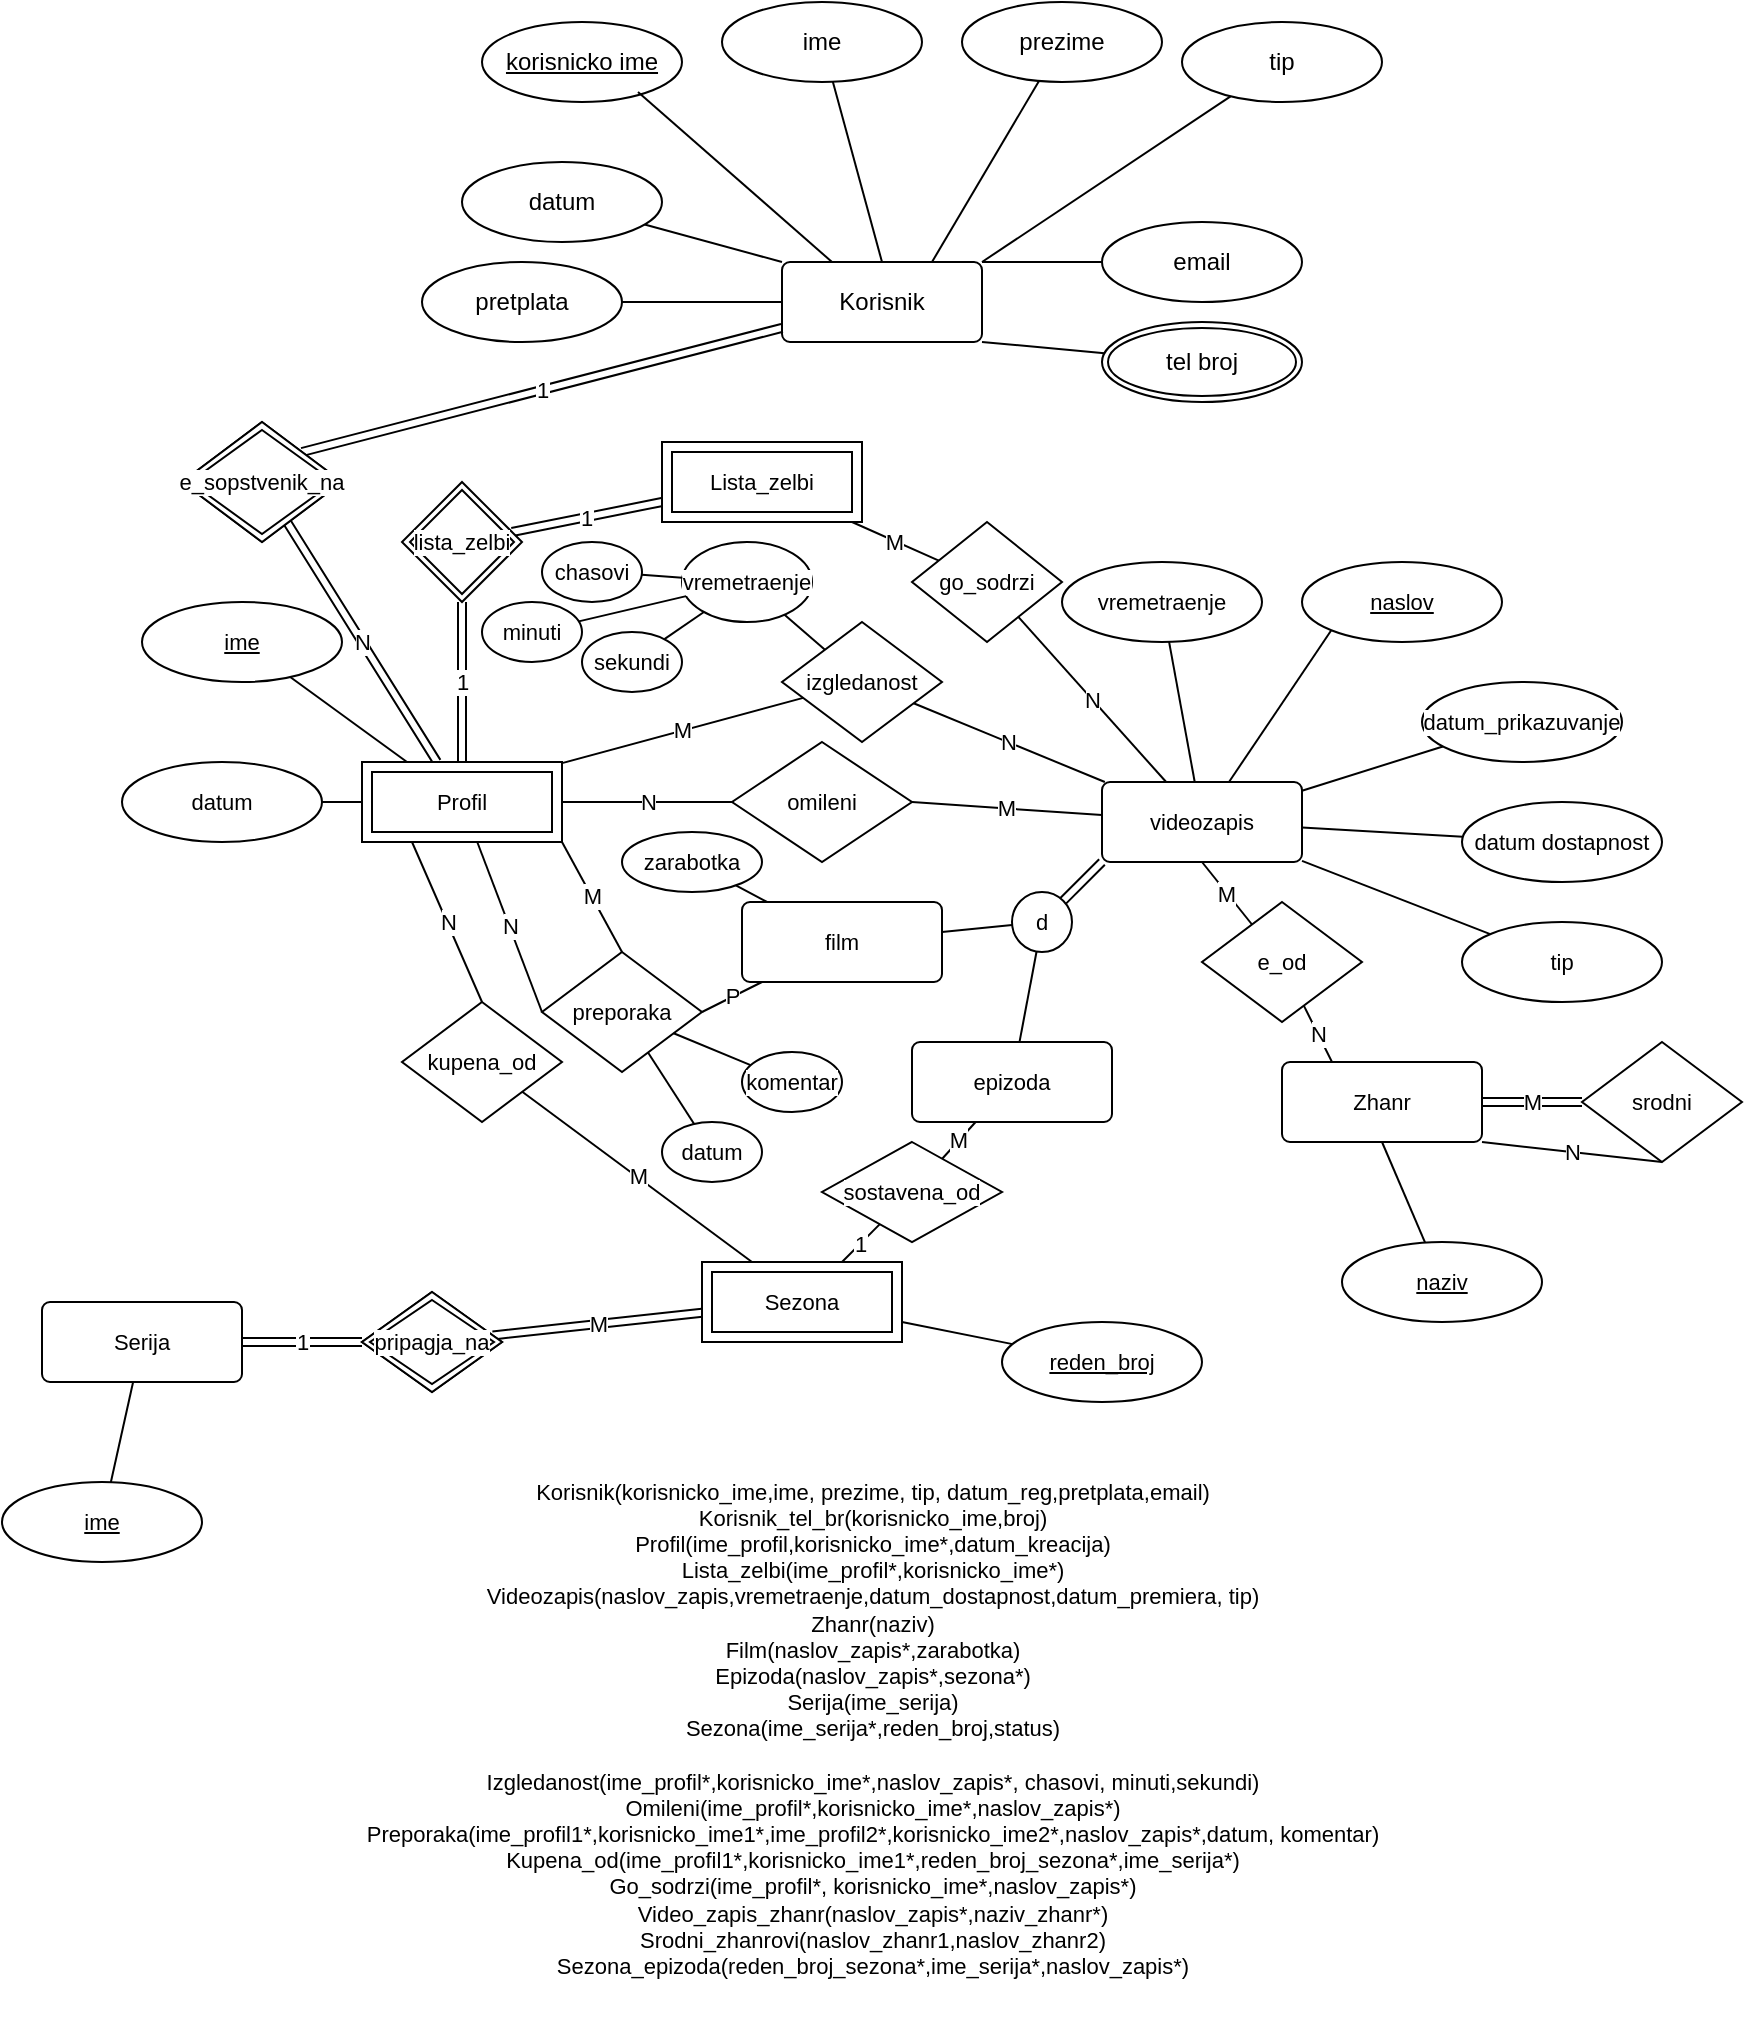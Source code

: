 <mxfile version="23.1.5" type="github">
  <diagram name="Page-1" id="I2lGg5c7wZs1G68vXTzx">
    <mxGraphModel dx="1570" dy="822" grid="1" gridSize="10" guides="1" tooltips="1" connect="1" arrows="1" fold="1" page="1" pageScale="1" pageWidth="850" pageHeight="1100" math="0" shadow="0">
      <root>
        <mxCell id="0" />
        <mxCell id="1" parent="0" />
        <mxCell id="epmKvIx1AX2aCllIOB9j-12" style="rounded=0;orthogonalLoop=1;jettySize=auto;html=1;exitX=1;exitY=1;exitDx=0;exitDy=0;endArrow=none;endFill=0;" edge="1" parent="1" source="epmKvIx1AX2aCllIOB9j-1" target="epmKvIx1AX2aCllIOB9j-10">
          <mxGeometry relative="1" as="geometry" />
        </mxCell>
        <mxCell id="epmKvIx1AX2aCllIOB9j-13" style="edgeStyle=none;rounded=0;orthogonalLoop=1;jettySize=auto;html=1;exitX=1;exitY=0;exitDx=0;exitDy=0;strokeColor=default;align=center;verticalAlign=middle;fontFamily=Helvetica;fontSize=11;fontColor=default;labelBackgroundColor=default;endArrow=none;endFill=0;" edge="1" parent="1" source="epmKvIx1AX2aCllIOB9j-1" target="epmKvIx1AX2aCllIOB9j-9">
          <mxGeometry relative="1" as="geometry" />
        </mxCell>
        <mxCell id="epmKvIx1AX2aCllIOB9j-14" style="edgeStyle=none;rounded=0;orthogonalLoop=1;jettySize=auto;html=1;exitX=1;exitY=0;exitDx=0;exitDy=0;strokeColor=default;align=center;verticalAlign=middle;fontFamily=Helvetica;fontSize=11;fontColor=default;labelBackgroundColor=default;endArrow=none;endFill=0;" edge="1" parent="1" source="epmKvIx1AX2aCllIOB9j-1" target="epmKvIx1AX2aCllIOB9j-8">
          <mxGeometry relative="1" as="geometry" />
        </mxCell>
        <mxCell id="epmKvIx1AX2aCllIOB9j-15" style="edgeStyle=none;rounded=0;orthogonalLoop=1;jettySize=auto;html=1;exitX=0.75;exitY=0;exitDx=0;exitDy=0;strokeColor=default;align=center;verticalAlign=middle;fontFamily=Helvetica;fontSize=11;fontColor=default;labelBackgroundColor=default;endArrow=none;endFill=0;" edge="1" parent="1" source="epmKvIx1AX2aCllIOB9j-1" target="epmKvIx1AX2aCllIOB9j-7">
          <mxGeometry relative="1" as="geometry" />
        </mxCell>
        <mxCell id="epmKvIx1AX2aCllIOB9j-16" style="edgeStyle=none;rounded=0;orthogonalLoop=1;jettySize=auto;html=1;exitX=0.5;exitY=0;exitDx=0;exitDy=0;strokeColor=default;align=center;verticalAlign=middle;fontFamily=Helvetica;fontSize=11;fontColor=default;labelBackgroundColor=default;endArrow=none;endFill=0;" edge="1" parent="1" source="epmKvIx1AX2aCllIOB9j-1" target="epmKvIx1AX2aCllIOB9j-6">
          <mxGeometry relative="1" as="geometry" />
        </mxCell>
        <mxCell id="epmKvIx1AX2aCllIOB9j-18" style="edgeStyle=none;rounded=0;orthogonalLoop=1;jettySize=auto;html=1;exitX=0;exitY=0;exitDx=0;exitDy=0;strokeColor=default;align=center;verticalAlign=middle;fontFamily=Helvetica;fontSize=11;fontColor=default;labelBackgroundColor=default;endArrow=none;endFill=0;" edge="1" parent="1" source="epmKvIx1AX2aCllIOB9j-1" target="epmKvIx1AX2aCllIOB9j-4">
          <mxGeometry relative="1" as="geometry" />
        </mxCell>
        <mxCell id="epmKvIx1AX2aCllIOB9j-1" value="Korisnik" style="rounded=1;arcSize=10;whiteSpace=wrap;html=1;align=center;" vertex="1" parent="1">
          <mxGeometry x="310" y="190" width="100" height="40" as="geometry" />
        </mxCell>
        <mxCell id="epmKvIx1AX2aCllIOB9j-2" value="" style="endArrow=none;html=1;rounded=0;" edge="1" parent="1" source="epmKvIx1AX2aCllIOB9j-3" target="epmKvIx1AX2aCllIOB9j-1">
          <mxGeometry width="50" height="50" relative="1" as="geometry">
            <mxPoint x="280" y="190" as="sourcePoint" />
            <mxPoint x="300" y="130" as="targetPoint" />
          </mxGeometry>
        </mxCell>
        <mxCell id="epmKvIx1AX2aCllIOB9j-3" value="pretplata" style="ellipse;whiteSpace=wrap;html=1;align=center;" vertex="1" parent="1">
          <mxGeometry x="130" y="190" width="100" height="40" as="geometry" />
        </mxCell>
        <mxCell id="epmKvIx1AX2aCllIOB9j-4" value="datum" style="ellipse;whiteSpace=wrap;html=1;align=center;" vertex="1" parent="1">
          <mxGeometry x="150" y="140" width="100" height="40" as="geometry" />
        </mxCell>
        <mxCell id="epmKvIx1AX2aCllIOB9j-5" value="&lt;u&gt;korisnicko ime&lt;br&gt;&lt;/u&gt;" style="ellipse;whiteSpace=wrap;html=1;align=center;" vertex="1" parent="1">
          <mxGeometry x="160" y="70" width="100" height="40" as="geometry" />
        </mxCell>
        <mxCell id="epmKvIx1AX2aCllIOB9j-6" value="ime" style="ellipse;whiteSpace=wrap;html=1;align=center;" vertex="1" parent="1">
          <mxGeometry x="280" y="60" width="100" height="40" as="geometry" />
        </mxCell>
        <mxCell id="epmKvIx1AX2aCllIOB9j-7" value="prezime" style="ellipse;whiteSpace=wrap;html=1;align=center;" vertex="1" parent="1">
          <mxGeometry x="400" y="60" width="100" height="40" as="geometry" />
        </mxCell>
        <mxCell id="epmKvIx1AX2aCllIOB9j-8" value="tip" style="ellipse;whiteSpace=wrap;html=1;align=center;" vertex="1" parent="1">
          <mxGeometry x="510" y="70" width="100" height="40" as="geometry" />
        </mxCell>
        <mxCell id="epmKvIx1AX2aCllIOB9j-9" value="email" style="ellipse;whiteSpace=wrap;html=1;align=center;" vertex="1" parent="1">
          <mxGeometry x="470" y="170" width="100" height="40" as="geometry" />
        </mxCell>
        <mxCell id="epmKvIx1AX2aCllIOB9j-10" value="tel broj" style="ellipse;shape=doubleEllipse;margin=3;whiteSpace=wrap;html=1;align=center;" vertex="1" parent="1">
          <mxGeometry x="470" y="220" width="100" height="40" as="geometry" />
        </mxCell>
        <mxCell id="epmKvIx1AX2aCllIOB9j-17" style="edgeStyle=none;rounded=0;orthogonalLoop=1;jettySize=auto;html=1;exitX=0.25;exitY=0;exitDx=0;exitDy=0;entryX=0.78;entryY=0.875;entryDx=0;entryDy=0;entryPerimeter=0;strokeColor=default;align=center;verticalAlign=middle;fontFamily=Helvetica;fontSize=11;fontColor=default;labelBackgroundColor=default;endArrow=none;endFill=0;" edge="1" parent="1" source="epmKvIx1AX2aCllIOB9j-1" target="epmKvIx1AX2aCllIOB9j-5">
          <mxGeometry relative="1" as="geometry" />
        </mxCell>
        <mxCell id="epmKvIx1AX2aCllIOB9j-49" value="N" style="edgeStyle=none;rounded=0;orthogonalLoop=1;jettySize=auto;html=1;exitX=1;exitY=0.5;exitDx=0;exitDy=0;strokeColor=default;align=center;verticalAlign=middle;fontFamily=Helvetica;fontSize=11;fontColor=default;labelBackgroundColor=default;endArrow=none;endFill=0;" edge="1" parent="1" target="epmKvIx1AX2aCllIOB9j-48">
          <mxGeometry relative="1" as="geometry">
            <mxPoint x="200" y="460.0" as="sourcePoint" />
          </mxGeometry>
        </mxCell>
        <mxCell id="epmKvIx1AX2aCllIOB9j-104" value="M" style="edgeStyle=none;rounded=0;orthogonalLoop=1;jettySize=auto;html=1;strokeColor=default;align=center;verticalAlign=middle;fontFamily=Helvetica;fontSize=11;fontColor=default;labelBackgroundColor=default;endArrow=none;endFill=0;" edge="1" parent="1" target="epmKvIx1AX2aCllIOB9j-103">
          <mxGeometry relative="1" as="geometry">
            <mxPoint x="200" y="440.556" as="sourcePoint" />
          </mxGeometry>
        </mxCell>
        <mxCell id="epmKvIx1AX2aCllIOB9j-22" style="edgeStyle=none;rounded=0;orthogonalLoop=1;jettySize=auto;html=1;strokeColor=default;align=center;verticalAlign=middle;fontFamily=Helvetica;fontSize=11;fontColor=default;labelBackgroundColor=default;endArrow=none;endFill=0;" edge="1" parent="1" source="epmKvIx1AX2aCllIOB9j-21">
          <mxGeometry relative="1" as="geometry">
            <mxPoint x="122.5" y="440.0" as="targetPoint" />
          </mxGeometry>
        </mxCell>
        <mxCell id="epmKvIx1AX2aCllIOB9j-21" value="ime" style="ellipse;whiteSpace=wrap;html=1;align=center;fontStyle=4;fontFamily=Helvetica;fontSize=11;fontColor=default;labelBackgroundColor=default;" vertex="1" parent="1">
          <mxGeometry x="-10" y="360" width="100" height="40" as="geometry" />
        </mxCell>
        <mxCell id="epmKvIx1AX2aCllIOB9j-23" value="" style="endArrow=none;html=1;rounded=0;strokeColor=default;align=center;verticalAlign=middle;fontFamily=Helvetica;fontSize=11;fontColor=default;labelBackgroundColor=default;" edge="1" parent="1" source="epmKvIx1AX2aCllIOB9j-24">
          <mxGeometry width="50" height="50" relative="1" as="geometry">
            <mxPoint x="190" y="500" as="sourcePoint" />
            <mxPoint x="100" y="460.0" as="targetPoint" />
          </mxGeometry>
        </mxCell>
        <mxCell id="epmKvIx1AX2aCllIOB9j-24" value="datum" style="ellipse;whiteSpace=wrap;html=1;align=center;fontFamily=Helvetica;fontSize=11;fontColor=default;labelBackgroundColor=default;" vertex="1" parent="1">
          <mxGeometry x="-20" y="440" width="100" height="40" as="geometry" />
        </mxCell>
        <mxCell id="epmKvIx1AX2aCllIOB9j-58" value="M" style="edgeStyle=none;rounded=0;orthogonalLoop=1;jettySize=auto;html=1;exitX=0.5;exitY=1;exitDx=0;exitDy=0;strokeColor=default;align=center;verticalAlign=middle;fontFamily=Helvetica;fontSize=11;fontColor=default;labelBackgroundColor=default;endArrow=none;endFill=0;" edge="1" parent="1" source="epmKvIx1AX2aCllIOB9j-25" target="epmKvIx1AX2aCllIOB9j-57">
          <mxGeometry relative="1" as="geometry" />
        </mxCell>
        <mxCell id="epmKvIx1AX2aCllIOB9j-63" style="edgeStyle=none;rounded=0;orthogonalLoop=1;jettySize=auto;html=1;exitX=0;exitY=1;exitDx=0;exitDy=0;strokeColor=default;align=center;verticalAlign=middle;fontFamily=Helvetica;fontSize=11;fontColor=default;labelBackgroundColor=default;endArrow=none;endFill=0;shape=link;" edge="1" parent="1" source="epmKvIx1AX2aCllIOB9j-25" target="epmKvIx1AX2aCllIOB9j-62">
          <mxGeometry relative="1" as="geometry" />
        </mxCell>
        <mxCell id="epmKvIx1AX2aCllIOB9j-25" value="videozapis" style="rounded=1;arcSize=10;whiteSpace=wrap;html=1;align=center;fontFamily=Helvetica;fontSize=11;fontColor=default;labelBackgroundColor=default;" vertex="1" parent="1">
          <mxGeometry x="470" y="450" width="100" height="40" as="geometry" />
        </mxCell>
        <mxCell id="epmKvIx1AX2aCllIOB9j-38" style="edgeStyle=none;rounded=0;orthogonalLoop=1;jettySize=auto;html=1;strokeColor=default;align=center;verticalAlign=middle;fontFamily=Helvetica;fontSize=11;fontColor=default;labelBackgroundColor=default;endArrow=none;endFill=0;" edge="1" parent="1" source="epmKvIx1AX2aCllIOB9j-26" target="epmKvIx1AX2aCllIOB9j-25">
          <mxGeometry relative="1" as="geometry" />
        </mxCell>
        <mxCell id="epmKvIx1AX2aCllIOB9j-26" value="vremetraenje" style="ellipse;whiteSpace=wrap;html=1;align=center;fontFamily=Helvetica;fontSize=11;fontColor=default;labelBackgroundColor=default;" vertex="1" parent="1">
          <mxGeometry x="450" y="340" width="100" height="40" as="geometry" />
        </mxCell>
        <mxCell id="epmKvIx1AX2aCllIOB9j-37" style="edgeStyle=none;rounded=0;orthogonalLoop=1;jettySize=auto;html=1;exitX=0;exitY=1;exitDx=0;exitDy=0;strokeColor=default;align=center;verticalAlign=middle;fontFamily=Helvetica;fontSize=11;fontColor=default;labelBackgroundColor=default;endArrow=none;endFill=0;" edge="1" parent="1" source="epmKvIx1AX2aCllIOB9j-27" target="epmKvIx1AX2aCllIOB9j-25">
          <mxGeometry relative="1" as="geometry" />
        </mxCell>
        <mxCell id="epmKvIx1AX2aCllIOB9j-27" value="naslov" style="ellipse;whiteSpace=wrap;html=1;align=center;fontStyle=4;fontFamily=Helvetica;fontSize=11;fontColor=default;labelBackgroundColor=default;" vertex="1" parent="1">
          <mxGeometry x="570" y="340" width="100" height="40" as="geometry" />
        </mxCell>
        <mxCell id="epmKvIx1AX2aCllIOB9j-36" style="edgeStyle=none;rounded=0;orthogonalLoop=1;jettySize=auto;html=1;strokeColor=default;align=center;verticalAlign=middle;fontFamily=Helvetica;fontSize=11;fontColor=default;labelBackgroundColor=default;endArrow=none;endFill=0;" edge="1" parent="1" source="epmKvIx1AX2aCllIOB9j-28" target="epmKvIx1AX2aCllIOB9j-25">
          <mxGeometry relative="1" as="geometry" />
        </mxCell>
        <mxCell id="epmKvIx1AX2aCllIOB9j-28" value="datum_prikazuvanje" style="ellipse;whiteSpace=wrap;html=1;align=center;fontFamily=Helvetica;fontSize=11;fontColor=default;labelBackgroundColor=default;" vertex="1" parent="1">
          <mxGeometry x="630" y="400" width="100" height="40" as="geometry" />
        </mxCell>
        <mxCell id="epmKvIx1AX2aCllIOB9j-35" style="edgeStyle=none;rounded=0;orthogonalLoop=1;jettySize=auto;html=1;strokeColor=default;align=center;verticalAlign=middle;fontFamily=Helvetica;fontSize=11;fontColor=default;labelBackgroundColor=default;endArrow=none;endFill=0;" edge="1" parent="1" source="epmKvIx1AX2aCllIOB9j-29" target="epmKvIx1AX2aCllIOB9j-25">
          <mxGeometry relative="1" as="geometry" />
        </mxCell>
        <mxCell id="epmKvIx1AX2aCllIOB9j-29" value="datum dostapnost" style="ellipse;whiteSpace=wrap;html=1;align=center;fontFamily=Helvetica;fontSize=11;fontColor=default;labelBackgroundColor=default;" vertex="1" parent="1">
          <mxGeometry x="650" y="460" width="100" height="40" as="geometry" />
        </mxCell>
        <mxCell id="epmKvIx1AX2aCllIOB9j-34" style="edgeStyle=none;rounded=0;orthogonalLoop=1;jettySize=auto;html=1;strokeColor=default;align=center;verticalAlign=middle;fontFamily=Helvetica;fontSize=11;fontColor=default;labelBackgroundColor=default;endArrow=none;endFill=0;" edge="1" parent="1" source="epmKvIx1AX2aCllIOB9j-31" target="epmKvIx1AX2aCllIOB9j-25">
          <mxGeometry relative="1" as="geometry" />
        </mxCell>
        <mxCell id="epmKvIx1AX2aCllIOB9j-31" value="tip" style="ellipse;whiteSpace=wrap;html=1;align=center;fontFamily=Helvetica;fontSize=11;fontColor=default;labelBackgroundColor=default;" vertex="1" parent="1">
          <mxGeometry x="650" y="520" width="100" height="40" as="geometry" />
        </mxCell>
        <mxCell id="epmKvIx1AX2aCllIOB9j-44" value="1" style="edgeStyle=none;rounded=0;orthogonalLoop=1;jettySize=auto;html=1;exitX=1;exitY=0;exitDx=0;exitDy=0;strokeColor=default;align=center;verticalAlign=middle;fontFamily=Helvetica;fontSize=11;fontColor=default;labelBackgroundColor=default;endArrow=none;endFill=0;shape=link;" edge="1" parent="1" source="epmKvIx1AX2aCllIOB9j-43" target="epmKvIx1AX2aCllIOB9j-1">
          <mxGeometry relative="1" as="geometry" />
        </mxCell>
        <mxCell id="epmKvIx1AX2aCllIOB9j-45" value="N" style="edgeStyle=none;rounded=0;orthogonalLoop=1;jettySize=auto;html=1;strokeColor=default;align=center;verticalAlign=middle;fontFamily=Helvetica;fontSize=11;fontColor=default;labelBackgroundColor=default;endArrow=none;endFill=0;shape=link;" edge="1" parent="1" source="epmKvIx1AX2aCllIOB9j-43">
          <mxGeometry relative="1" as="geometry">
            <mxPoint x="137.5" y="440.0" as="targetPoint" />
          </mxGeometry>
        </mxCell>
        <mxCell id="epmKvIx1AX2aCllIOB9j-43" value="ima" style="shape=rhombus;perimeter=rhombusPerimeter;whiteSpace=wrap;html=1;align=center;fontFamily=Helvetica;fontSize=11;fontColor=default;labelBackgroundColor=default;" vertex="1" parent="1">
          <mxGeometry x="10" y="270" width="80" height="60" as="geometry" />
        </mxCell>
        <mxCell id="epmKvIx1AX2aCllIOB9j-46" style="edgeStyle=none;rounded=0;orthogonalLoop=1;jettySize=auto;html=1;exitX=1;exitY=0;exitDx=0;exitDy=0;strokeColor=default;align=center;verticalAlign=middle;fontFamily=Helvetica;fontSize=11;fontColor=default;labelBackgroundColor=default;endArrow=none;endFill=0;" edge="1" parent="1" source="epmKvIx1AX2aCllIOB9j-43" target="epmKvIx1AX2aCllIOB9j-43">
          <mxGeometry relative="1" as="geometry" />
        </mxCell>
        <mxCell id="epmKvIx1AX2aCllIOB9j-47" style="edgeStyle=none;rounded=0;orthogonalLoop=1;jettySize=auto;html=1;exitX=0;exitY=1;exitDx=0;exitDy=0;strokeColor=default;align=center;verticalAlign=middle;fontFamily=Helvetica;fontSize=11;fontColor=default;labelBackgroundColor=default;endArrow=none;endFill=0;" edge="1" parent="1" source="epmKvIx1AX2aCllIOB9j-27" target="epmKvIx1AX2aCllIOB9j-27">
          <mxGeometry relative="1" as="geometry" />
        </mxCell>
        <mxCell id="epmKvIx1AX2aCllIOB9j-50" value="M" style="edgeStyle=none;rounded=0;orthogonalLoop=1;jettySize=auto;html=1;exitX=1;exitY=0.5;exitDx=0;exitDy=0;strokeColor=default;align=center;verticalAlign=middle;fontFamily=Helvetica;fontSize=11;fontColor=default;labelBackgroundColor=default;endArrow=none;endFill=0;" edge="1" parent="1" source="epmKvIx1AX2aCllIOB9j-48" target="epmKvIx1AX2aCllIOB9j-25">
          <mxGeometry relative="1" as="geometry" />
        </mxCell>
        <mxCell id="epmKvIx1AX2aCllIOB9j-48" value="omileni" style="shape=rhombus;perimeter=rhombusPerimeter;whiteSpace=wrap;html=1;align=center;fontFamily=Helvetica;fontSize=11;fontColor=default;labelBackgroundColor=default;" vertex="1" parent="1">
          <mxGeometry x="285" y="430" width="90" height="60" as="geometry" />
        </mxCell>
        <mxCell id="epmKvIx1AX2aCllIOB9j-53" style="edgeStyle=none;rounded=0;orthogonalLoop=1;jettySize=auto;html=1;exitX=0.5;exitY=1;exitDx=0;exitDy=0;strokeColor=default;align=center;verticalAlign=middle;fontFamily=Helvetica;fontSize=11;fontColor=default;labelBackgroundColor=default;endArrow=none;endFill=0;" edge="1" parent="1" source="epmKvIx1AX2aCllIOB9j-51" target="epmKvIx1AX2aCllIOB9j-52">
          <mxGeometry relative="1" as="geometry" />
        </mxCell>
        <mxCell id="epmKvIx1AX2aCllIOB9j-55" value="M" style="edgeStyle=none;rounded=0;orthogonalLoop=1;jettySize=auto;html=1;exitX=1;exitY=0.5;exitDx=0;exitDy=0;strokeColor=default;align=center;verticalAlign=middle;fontFamily=Helvetica;fontSize=11;fontColor=default;labelBackgroundColor=default;endArrow=none;endFill=0;shape=link;" edge="1" parent="1" source="epmKvIx1AX2aCllIOB9j-51" target="epmKvIx1AX2aCllIOB9j-54">
          <mxGeometry relative="1" as="geometry" />
        </mxCell>
        <mxCell id="epmKvIx1AX2aCllIOB9j-59" value="N" style="edgeStyle=none;rounded=0;orthogonalLoop=1;jettySize=auto;html=1;exitX=0.25;exitY=0;exitDx=0;exitDy=0;strokeColor=default;align=center;verticalAlign=middle;fontFamily=Helvetica;fontSize=11;fontColor=default;labelBackgroundColor=default;endArrow=none;endFill=0;" edge="1" parent="1" source="epmKvIx1AX2aCllIOB9j-51" target="epmKvIx1AX2aCllIOB9j-57">
          <mxGeometry relative="1" as="geometry" />
        </mxCell>
        <mxCell id="epmKvIx1AX2aCllIOB9j-51" value="Zhanr" style="rounded=1;arcSize=10;whiteSpace=wrap;html=1;align=center;fontFamily=Helvetica;fontSize=11;fontColor=default;labelBackgroundColor=default;" vertex="1" parent="1">
          <mxGeometry x="560" y="590" width="100" height="40" as="geometry" />
        </mxCell>
        <mxCell id="epmKvIx1AX2aCllIOB9j-52" value="naziv" style="ellipse;whiteSpace=wrap;html=1;align=center;fontStyle=4;fontFamily=Helvetica;fontSize=11;fontColor=default;labelBackgroundColor=default;" vertex="1" parent="1">
          <mxGeometry x="590" y="680" width="100" height="40" as="geometry" />
        </mxCell>
        <mxCell id="epmKvIx1AX2aCllIOB9j-56" value="N" style="edgeStyle=none;rounded=0;orthogonalLoop=1;jettySize=auto;html=1;exitX=0.5;exitY=1;exitDx=0;exitDy=0;entryX=1;entryY=1;entryDx=0;entryDy=0;strokeColor=default;align=center;verticalAlign=middle;fontFamily=Helvetica;fontSize=11;fontColor=default;labelBackgroundColor=default;endArrow=none;endFill=0;" edge="1" parent="1" source="epmKvIx1AX2aCllIOB9j-54" target="epmKvIx1AX2aCllIOB9j-51">
          <mxGeometry relative="1" as="geometry" />
        </mxCell>
        <mxCell id="epmKvIx1AX2aCllIOB9j-54" value="srodni" style="shape=rhombus;perimeter=rhombusPerimeter;whiteSpace=wrap;html=1;align=center;fontFamily=Helvetica;fontSize=11;fontColor=default;labelBackgroundColor=default;" vertex="1" parent="1">
          <mxGeometry x="710" y="580" width="80" height="60" as="geometry" />
        </mxCell>
        <mxCell id="epmKvIx1AX2aCllIOB9j-57" value="e_od" style="shape=rhombus;perimeter=rhombusPerimeter;whiteSpace=wrap;html=1;align=center;fontFamily=Helvetica;fontSize=11;fontColor=default;labelBackgroundColor=default;" vertex="1" parent="1">
          <mxGeometry x="520" y="510" width="80" height="60" as="geometry" />
        </mxCell>
        <mxCell id="epmKvIx1AX2aCllIOB9j-66" style="edgeStyle=none;rounded=0;orthogonalLoop=1;jettySize=auto;html=1;strokeColor=default;align=center;verticalAlign=middle;fontFamily=Helvetica;fontSize=11;fontColor=default;labelBackgroundColor=default;endArrow=none;endFill=0;" edge="1" parent="1" source="epmKvIx1AX2aCllIOB9j-62" target="epmKvIx1AX2aCllIOB9j-67">
          <mxGeometry relative="1" as="geometry">
            <mxPoint x="440" y="590" as="targetPoint" />
          </mxGeometry>
        </mxCell>
        <mxCell id="epmKvIx1AX2aCllIOB9j-62" value="d" style="ellipse;whiteSpace=wrap;html=1;aspect=fixed;fontFamily=Helvetica;fontSize=11;fontColor=default;labelBackgroundColor=default;" vertex="1" parent="1">
          <mxGeometry x="425" y="505" width="30" height="30" as="geometry" />
        </mxCell>
        <mxCell id="epmKvIx1AX2aCllIOB9j-64" value="" style="endArrow=none;html=1;rounded=0;strokeColor=default;align=center;verticalAlign=middle;fontFamily=Helvetica;fontSize=11;fontColor=default;labelBackgroundColor=default;" edge="1" parent="1" source="epmKvIx1AX2aCllIOB9j-65" target="epmKvIx1AX2aCllIOB9j-62">
          <mxGeometry width="50" height="50" relative="1" as="geometry">
            <mxPoint x="350" y="540" as="sourcePoint" />
            <mxPoint x="410" y="550" as="targetPoint" />
          </mxGeometry>
        </mxCell>
        <mxCell id="epmKvIx1AX2aCllIOB9j-65" value="film" style="rounded=1;arcSize=10;whiteSpace=wrap;html=1;align=center;fontFamily=Helvetica;fontSize=11;fontColor=default;labelBackgroundColor=default;" vertex="1" parent="1">
          <mxGeometry x="290" y="510" width="100" height="40" as="geometry" />
        </mxCell>
        <mxCell id="epmKvIx1AX2aCllIOB9j-81" value="M" style="edgeStyle=none;rounded=0;orthogonalLoop=1;jettySize=auto;html=1;strokeColor=default;align=center;verticalAlign=middle;fontFamily=Helvetica;fontSize=11;fontColor=default;labelBackgroundColor=default;endArrow=none;endFill=0;" edge="1" parent="1" source="epmKvIx1AX2aCllIOB9j-67" target="epmKvIx1AX2aCllIOB9j-78">
          <mxGeometry relative="1" as="geometry" />
        </mxCell>
        <mxCell id="epmKvIx1AX2aCllIOB9j-67" value="epizoda" style="rounded=1;arcSize=10;whiteSpace=wrap;html=1;align=center;fontFamily=Helvetica;fontSize=11;fontColor=default;labelBackgroundColor=default;double=1;" vertex="1" parent="1">
          <mxGeometry x="375" y="580" width="100" height="40" as="geometry" />
        </mxCell>
        <mxCell id="epmKvIx1AX2aCllIOB9j-72" style="edgeStyle=none;rounded=0;orthogonalLoop=1;jettySize=auto;html=1;strokeColor=default;align=center;verticalAlign=middle;fontFamily=Helvetica;fontSize=11;fontColor=default;labelBackgroundColor=default;endArrow=none;endFill=0;" edge="1" parent="1" source="epmKvIx1AX2aCllIOB9j-68" target="epmKvIx1AX2aCllIOB9j-65">
          <mxGeometry relative="1" as="geometry" />
        </mxCell>
        <mxCell id="epmKvIx1AX2aCllIOB9j-68" value="zarabotka" style="ellipse;whiteSpace=wrap;html=1;align=center;fontFamily=Helvetica;fontSize=11;fontColor=default;labelBackgroundColor=default;" vertex="1" parent="1">
          <mxGeometry x="230" y="475" width="70" height="30" as="geometry" />
        </mxCell>
        <mxCell id="epmKvIx1AX2aCllIOB9j-92" style="edgeStyle=none;rounded=0;orthogonalLoop=1;jettySize=auto;html=1;strokeColor=default;align=center;verticalAlign=middle;fontFamily=Helvetica;fontSize=11;fontColor=default;labelBackgroundColor=default;endArrow=none;endFill=0;" edge="1" parent="1" source="epmKvIx1AX2aCllIOB9j-73" target="epmKvIx1AX2aCllIOB9j-93">
          <mxGeometry relative="1" as="geometry">
            <mxPoint x="100" y="790" as="targetPoint" />
          </mxGeometry>
        </mxCell>
        <mxCell id="epmKvIx1AX2aCllIOB9j-73" value="Serija" style="rounded=1;arcSize=10;whiteSpace=wrap;html=1;align=center;fontFamily=Helvetica;fontSize=11;fontColor=default;labelBackgroundColor=default;" vertex="1" parent="1">
          <mxGeometry x="-60" y="710" width="100" height="40" as="geometry" />
        </mxCell>
        <mxCell id="epmKvIx1AX2aCllIOB9j-85" style="edgeStyle=none;rounded=0;orthogonalLoop=1;jettySize=auto;html=1;strokeColor=default;align=center;verticalAlign=middle;fontFamily=Helvetica;fontSize=11;fontColor=default;labelBackgroundColor=default;endArrow=none;endFill=0;" edge="1" parent="1" source="epmKvIx1AX2aCllIOB9j-94" target="epmKvIx1AX2aCllIOB9j-84">
          <mxGeometry relative="1" as="geometry">
            <mxPoint x="370" y="720" as="sourcePoint" />
          </mxGeometry>
        </mxCell>
        <mxCell id="epmKvIx1AX2aCllIOB9j-75" value="M" style="endArrow=none;html=1;rounded=0;strokeColor=default;align=center;verticalAlign=middle;fontFamily=Helvetica;fontSize=11;fontColor=default;labelBackgroundColor=default;shape=link;" edge="1" parent="1" source="epmKvIx1AX2aCllIOB9j-94" target="epmKvIx1AX2aCllIOB9j-76">
          <mxGeometry width="50" height="50" relative="1" as="geometry">
            <mxPoint x="308" y="730" as="sourcePoint" />
            <mxPoint x="320" y="800" as="targetPoint" />
          </mxGeometry>
        </mxCell>
        <mxCell id="epmKvIx1AX2aCllIOB9j-76" value="pripagja_na" style="shape=rhombus;perimeter=rhombusPerimeter;whiteSpace=wrap;html=1;align=center;fontFamily=Helvetica;fontSize=11;fontColor=default;labelBackgroundColor=default;" vertex="1" parent="1">
          <mxGeometry x="100" y="705" width="70" height="50" as="geometry" />
        </mxCell>
        <mxCell id="epmKvIx1AX2aCllIOB9j-77" value="1" style="endArrow=none;html=1;rounded=0;strokeColor=default;align=center;verticalAlign=middle;fontFamily=Helvetica;fontSize=11;fontColor=default;labelBackgroundColor=default;shape=link;" edge="1" parent="1" source="epmKvIx1AX2aCllIOB9j-73" target="epmKvIx1AX2aCllIOB9j-76">
          <mxGeometry width="50" height="50" relative="1" as="geometry">
            <mxPoint x="280" y="840" as="sourcePoint" />
            <mxPoint x="330" y="790" as="targetPoint" />
          </mxGeometry>
        </mxCell>
        <mxCell id="epmKvIx1AX2aCllIOB9j-78" value="sostavena_od" style="shape=rhombus;perimeter=rhombusPerimeter;whiteSpace=wrap;html=1;align=center;fontFamily=Helvetica;fontSize=11;fontColor=default;labelBackgroundColor=default;" vertex="1" parent="1">
          <mxGeometry x="330" y="630" width="90" height="50" as="geometry" />
        </mxCell>
        <mxCell id="epmKvIx1AX2aCllIOB9j-80" value="1" style="endArrow=none;html=1;rounded=0;strokeColor=default;align=center;verticalAlign=middle;fontFamily=Helvetica;fontSize=11;fontColor=default;labelBackgroundColor=default;" edge="1" parent="1" source="epmKvIx1AX2aCllIOB9j-78" target="epmKvIx1AX2aCllIOB9j-94">
          <mxGeometry width="50" height="50" relative="1" as="geometry">
            <mxPoint x="320" y="735" as="sourcePoint" />
            <mxPoint x="340" y="690" as="targetPoint" />
          </mxGeometry>
        </mxCell>
        <mxCell id="epmKvIx1AX2aCllIOB9j-84" value="&lt;u&gt;reden_broj&lt;/u&gt;" style="ellipse;whiteSpace=wrap;html=1;align=center;fontFamily=Helvetica;fontSize=11;fontColor=default;labelBackgroundColor=default;" vertex="1" parent="1">
          <mxGeometry x="420" y="720" width="100" height="40" as="geometry" />
        </mxCell>
        <mxCell id="epmKvIx1AX2aCllIOB9j-93" value="&lt;u&gt;ime&lt;/u&gt;" style="ellipse;whiteSpace=wrap;html=1;align=center;fontFamily=Helvetica;fontSize=11;fontColor=default;labelBackgroundColor=default;" vertex="1" parent="1">
          <mxGeometry x="-80" y="800" width="100" height="40" as="geometry" />
        </mxCell>
        <mxCell id="epmKvIx1AX2aCllIOB9j-128" value="M" style="edgeStyle=none;rounded=0;orthogonalLoop=1;jettySize=auto;html=1;exitX=0.25;exitY=0;exitDx=0;exitDy=0;strokeColor=default;align=center;verticalAlign=middle;fontFamily=Helvetica;fontSize=11;fontColor=default;labelBackgroundColor=default;endArrow=none;endFill=0;" edge="1" parent="1" source="epmKvIx1AX2aCllIOB9j-94" target="epmKvIx1AX2aCllIOB9j-127">
          <mxGeometry relative="1" as="geometry" />
        </mxCell>
        <mxCell id="epmKvIx1AX2aCllIOB9j-94" value="Sezona" style="shape=ext;margin=3;double=1;whiteSpace=wrap;html=1;align=center;fontFamily=Helvetica;fontSize=11;fontColor=default;labelBackgroundColor=default;" vertex="1" parent="1">
          <mxGeometry x="270" y="690" width="100" height="40" as="geometry" />
        </mxCell>
        <mxCell id="epmKvIx1AX2aCllIOB9j-101" value="M" style="edgeStyle=none;rounded=0;orthogonalLoop=1;jettySize=auto;html=1;strokeColor=default;align=center;verticalAlign=middle;fontFamily=Helvetica;fontSize=11;fontColor=default;labelBackgroundColor=default;endArrow=none;endFill=0;" edge="1" parent="1" source="epmKvIx1AX2aCllIOB9j-96" target="epmKvIx1AX2aCllIOB9j-100">
          <mxGeometry relative="1" as="geometry" />
        </mxCell>
        <mxCell id="epmKvIx1AX2aCllIOB9j-96" value="Lista_zelbi" style="shape=ext;margin=3;double=1;whiteSpace=wrap;html=1;align=center;fontFamily=Helvetica;fontSize=11;fontColor=default;labelBackgroundColor=default;" vertex="1" parent="1">
          <mxGeometry x="250" y="280" width="100" height="40" as="geometry" />
        </mxCell>
        <mxCell id="epmKvIx1AX2aCllIOB9j-97" value="1" style="endArrow=none;html=1;rounded=0;strokeColor=default;align=center;verticalAlign=middle;fontFamily=Helvetica;fontSize=11;fontColor=default;labelBackgroundColor=default;shape=link;" edge="1" parent="1" source="epmKvIx1AX2aCllIOB9j-98" target="epmKvIx1AX2aCllIOB9j-96">
          <mxGeometry width="50" height="50" relative="1" as="geometry">
            <mxPoint x="160" y="350" as="sourcePoint" />
            <mxPoint x="210" y="340" as="targetPoint" />
          </mxGeometry>
        </mxCell>
        <mxCell id="epmKvIx1AX2aCllIOB9j-99" value="1" style="edgeStyle=none;rounded=0;orthogonalLoop=1;jettySize=auto;html=1;exitX=0.5;exitY=1;exitDx=0;exitDy=0;strokeColor=default;align=center;verticalAlign=middle;fontFamily=Helvetica;fontSize=11;fontColor=default;labelBackgroundColor=default;endArrow=none;endFill=0;shape=link;" edge="1" parent="1" source="epmKvIx1AX2aCllIOB9j-98">
          <mxGeometry relative="1" as="geometry">
            <mxPoint x="150" y="440.0" as="targetPoint" />
          </mxGeometry>
        </mxCell>
        <mxCell id="epmKvIx1AX2aCllIOB9j-98" value="lista_zelbi" style="shape=rhombus;double=1;perimeter=rhombusPerimeter;whiteSpace=wrap;html=1;align=center;fontFamily=Helvetica;fontSize=11;fontColor=default;labelBackgroundColor=default;" vertex="1" parent="1">
          <mxGeometry x="120" y="300" width="60" height="60" as="geometry" />
        </mxCell>
        <mxCell id="epmKvIx1AX2aCllIOB9j-102" value="N" style="edgeStyle=none;rounded=0;orthogonalLoop=1;jettySize=auto;html=1;strokeColor=default;align=center;verticalAlign=middle;fontFamily=Helvetica;fontSize=11;fontColor=default;labelBackgroundColor=default;endArrow=none;endFill=0;" edge="1" parent="1" source="epmKvIx1AX2aCllIOB9j-100" target="epmKvIx1AX2aCllIOB9j-25">
          <mxGeometry relative="1" as="geometry" />
        </mxCell>
        <mxCell id="epmKvIx1AX2aCllIOB9j-100" value="go_sodrzi" style="shape=rhombus;perimeter=rhombusPerimeter;whiteSpace=wrap;html=1;align=center;fontFamily=Helvetica;fontSize=11;fontColor=default;labelBackgroundColor=default;" vertex="1" parent="1">
          <mxGeometry x="375" y="320" width="75" height="60" as="geometry" />
        </mxCell>
        <mxCell id="epmKvIx1AX2aCllIOB9j-105" value="N" style="edgeStyle=none;rounded=0;orthogonalLoop=1;jettySize=auto;html=1;strokeColor=default;align=center;verticalAlign=middle;fontFamily=Helvetica;fontSize=11;fontColor=default;labelBackgroundColor=default;endArrow=none;endFill=0;" edge="1" parent="1" source="epmKvIx1AX2aCllIOB9j-103" target="epmKvIx1AX2aCllIOB9j-25">
          <mxGeometry relative="1" as="geometry" />
        </mxCell>
        <mxCell id="epmKvIx1AX2aCllIOB9j-103" value="izgledanost" style="shape=rhombus;perimeter=rhombusPerimeter;whiteSpace=wrap;html=1;align=center;fontFamily=Helvetica;fontSize=11;fontColor=default;labelBackgroundColor=default;" vertex="1" parent="1">
          <mxGeometry x="310" y="370" width="80" height="60" as="geometry" />
        </mxCell>
        <mxCell id="epmKvIx1AX2aCllIOB9j-106" value="" style="endArrow=none;html=1;rounded=0;strokeColor=default;align=center;verticalAlign=middle;fontFamily=Helvetica;fontSize=11;fontColor=default;labelBackgroundColor=default;" edge="1" parent="1" source="epmKvIx1AX2aCllIOB9j-108" target="epmKvIx1AX2aCllIOB9j-103">
          <mxGeometry width="50" height="50" relative="1" as="geometry">
            <mxPoint x="220" y="390" as="sourcePoint" />
            <mxPoint x="270" y="340" as="targetPoint" />
          </mxGeometry>
        </mxCell>
        <mxCell id="epmKvIx1AX2aCllIOB9j-108" value="vremetraenje" style="ellipse;whiteSpace=wrap;html=1;align=center;fontFamily=Helvetica;fontSize=11;fontColor=default;labelBackgroundColor=default;" vertex="1" parent="1">
          <mxGeometry x="260" y="330" width="65" height="40" as="geometry" />
        </mxCell>
        <mxCell id="epmKvIx1AX2aCllIOB9j-109" value="" style="endArrow=none;html=1;rounded=0;strokeColor=default;align=center;verticalAlign=middle;fontFamily=Helvetica;fontSize=11;fontColor=default;labelBackgroundColor=default;" edge="1" parent="1" source="epmKvIx1AX2aCllIOB9j-114" target="epmKvIx1AX2aCllIOB9j-108">
          <mxGeometry width="50" height="50" relative="1" as="geometry">
            <mxPoint x="260" y="380" as="sourcePoint" />
            <mxPoint x="240" y="340" as="targetPoint" />
          </mxGeometry>
        </mxCell>
        <mxCell id="epmKvIx1AX2aCllIOB9j-110" value="" style="endArrow=none;html=1;rounded=0;strokeColor=default;align=center;verticalAlign=middle;fontFamily=Helvetica;fontSize=11;fontColor=default;labelBackgroundColor=default;" edge="1" parent="1" source="epmKvIx1AX2aCllIOB9j-112" target="epmKvIx1AX2aCllIOB9j-108">
          <mxGeometry width="50" height="50" relative="1" as="geometry">
            <mxPoint x="230" y="350" as="sourcePoint" />
            <mxPoint x="279" y="378" as="targetPoint" />
          </mxGeometry>
        </mxCell>
        <mxCell id="epmKvIx1AX2aCllIOB9j-111" value="" style="endArrow=none;html=1;rounded=0;strokeColor=default;align=center;verticalAlign=middle;fontFamily=Helvetica;fontSize=11;fontColor=default;labelBackgroundColor=default;" edge="1" parent="1" source="epmKvIx1AX2aCllIOB9j-113" target="epmKvIx1AX2aCllIOB9j-108">
          <mxGeometry width="50" height="50" relative="1" as="geometry">
            <mxPoint x="240" y="360" as="sourcePoint" />
            <mxPoint x="260" y="360" as="targetPoint" />
          </mxGeometry>
        </mxCell>
        <mxCell id="epmKvIx1AX2aCllIOB9j-112" value="chasovi" style="ellipse;whiteSpace=wrap;html=1;align=center;fontFamily=Helvetica;fontSize=11;fontColor=default;labelBackgroundColor=default;" vertex="1" parent="1">
          <mxGeometry x="190" y="330" width="50" height="30" as="geometry" />
        </mxCell>
        <mxCell id="epmKvIx1AX2aCllIOB9j-113" value="minuti" style="ellipse;whiteSpace=wrap;html=1;align=center;fontFamily=Helvetica;fontSize=11;fontColor=default;labelBackgroundColor=default;" vertex="1" parent="1">
          <mxGeometry x="160" y="360" width="50" height="30" as="geometry" />
        </mxCell>
        <mxCell id="epmKvIx1AX2aCllIOB9j-114" value="sekundi" style="ellipse;whiteSpace=wrap;html=1;align=center;fontFamily=Helvetica;fontSize=11;fontColor=default;labelBackgroundColor=default;" vertex="1" parent="1">
          <mxGeometry x="210" y="375" width="50" height="30" as="geometry" />
        </mxCell>
        <mxCell id="epmKvIx1AX2aCllIOB9j-118" value="P" style="edgeStyle=none;rounded=0;orthogonalLoop=1;jettySize=auto;html=1;exitX=1;exitY=0.5;exitDx=0;exitDy=0;strokeColor=default;align=center;verticalAlign=middle;fontFamily=Helvetica;fontSize=11;fontColor=default;labelBackgroundColor=default;endArrow=none;endFill=0;" edge="1" parent="1" source="epmKvIx1AX2aCllIOB9j-117" target="epmKvIx1AX2aCllIOB9j-65">
          <mxGeometry relative="1" as="geometry" />
        </mxCell>
        <mxCell id="epmKvIx1AX2aCllIOB9j-119" value="M" style="edgeStyle=none;rounded=0;orthogonalLoop=1;jettySize=auto;html=1;exitX=0.5;exitY=0;exitDx=0;exitDy=0;strokeColor=default;align=center;verticalAlign=middle;fontFamily=Helvetica;fontSize=11;fontColor=default;labelBackgroundColor=default;endArrow=none;endFill=0;entryX=1;entryY=1;entryDx=0;entryDy=0;" edge="1" parent="1" source="epmKvIx1AX2aCllIOB9j-117">
          <mxGeometry relative="1" as="geometry">
            <mxPoint x="200" y="480.0" as="targetPoint" />
          </mxGeometry>
        </mxCell>
        <mxCell id="epmKvIx1AX2aCllIOB9j-120" value="N" style="edgeStyle=none;rounded=0;orthogonalLoop=1;jettySize=auto;html=1;exitX=0;exitY=0.5;exitDx=0;exitDy=0;strokeColor=default;align=center;verticalAlign=middle;fontFamily=Helvetica;fontSize=11;fontColor=default;labelBackgroundColor=default;endArrow=none;endFill=0;" edge="1" parent="1" source="epmKvIx1AX2aCllIOB9j-117">
          <mxGeometry relative="1" as="geometry">
            <mxPoint x="157.619" y="480.0" as="targetPoint" />
          </mxGeometry>
        </mxCell>
        <mxCell id="epmKvIx1AX2aCllIOB9j-117" value="preporaka" style="shape=rhombus;perimeter=rhombusPerimeter;whiteSpace=wrap;html=1;align=center;fontFamily=Helvetica;fontSize=11;fontColor=default;labelBackgroundColor=default;" vertex="1" parent="1">
          <mxGeometry x="190" y="535" width="80" height="60" as="geometry" />
        </mxCell>
        <mxCell id="epmKvIx1AX2aCllIOB9j-121" value="" style="endArrow=none;html=1;rounded=0;strokeColor=default;align=center;verticalAlign=middle;fontFamily=Helvetica;fontSize=11;fontColor=default;labelBackgroundColor=default;" edge="1" parent="1" source="epmKvIx1AX2aCllIOB9j-122" target="epmKvIx1AX2aCllIOB9j-117">
          <mxGeometry width="50" height="50" relative="1" as="geometry">
            <mxPoint x="240" y="600" as="sourcePoint" />
            <mxPoint x="310" y="610" as="targetPoint" />
          </mxGeometry>
        </mxCell>
        <mxCell id="epmKvIx1AX2aCllIOB9j-122" value="datum" style="ellipse;whiteSpace=wrap;html=1;align=center;fontFamily=Helvetica;fontSize=11;fontColor=default;labelBackgroundColor=default;" vertex="1" parent="1">
          <mxGeometry x="250" y="620" width="50" height="30" as="geometry" />
        </mxCell>
        <mxCell id="epmKvIx1AX2aCllIOB9j-123" value="" style="endArrow=none;html=1;rounded=0;strokeColor=default;align=center;verticalAlign=middle;fontFamily=Helvetica;fontSize=11;fontColor=default;labelBackgroundColor=default;" edge="1" parent="1" source="epmKvIx1AX2aCllIOB9j-124" target="epmKvIx1AX2aCllIOB9j-117">
          <mxGeometry width="50" height="50" relative="1" as="geometry">
            <mxPoint x="270" y="640" as="sourcePoint" />
            <mxPoint x="320" y="590" as="targetPoint" />
          </mxGeometry>
        </mxCell>
        <mxCell id="epmKvIx1AX2aCllIOB9j-124" value="komentar" style="ellipse;whiteSpace=wrap;html=1;align=center;fontFamily=Helvetica;fontSize=11;fontColor=default;labelBackgroundColor=default;" vertex="1" parent="1">
          <mxGeometry x="290" y="585" width="50" height="30" as="geometry" />
        </mxCell>
        <mxCell id="epmKvIx1AX2aCllIOB9j-129" value="N" style="edgeStyle=none;rounded=0;orthogonalLoop=1;jettySize=auto;html=1;exitX=0.5;exitY=0;exitDx=0;exitDy=0;strokeColor=default;align=center;verticalAlign=middle;fontFamily=Helvetica;fontSize=11;fontColor=default;labelBackgroundColor=default;endArrow=none;endFill=0;entryX=0.25;entryY=1;entryDx=0;entryDy=0;" edge="1" parent="1" source="epmKvIx1AX2aCllIOB9j-127">
          <mxGeometry relative="1" as="geometry">
            <mxPoint x="125" y="480.0" as="targetPoint" />
          </mxGeometry>
        </mxCell>
        <mxCell id="epmKvIx1AX2aCllIOB9j-127" value="kupena_od" style="shape=rhombus;perimeter=rhombusPerimeter;whiteSpace=wrap;html=1;align=center;fontFamily=Helvetica;fontSize=11;fontColor=default;labelBackgroundColor=default;" vertex="1" parent="1">
          <mxGeometry x="120" y="560" width="80" height="60" as="geometry" />
        </mxCell>
        <mxCell id="epmKvIx1AX2aCllIOB9j-130" value="Profil" style="shape=ext;margin=3;double=1;whiteSpace=wrap;html=1;align=center;fontFamily=Helvetica;fontSize=11;fontColor=default;labelBackgroundColor=default;" vertex="1" parent="1">
          <mxGeometry x="100" y="440" width="100" height="40" as="geometry" />
        </mxCell>
        <mxCell id="epmKvIx1AX2aCllIOB9j-131" value="e_sopstvenik_na" style="shape=rhombus;double=1;perimeter=rhombusPerimeter;whiteSpace=wrap;html=1;align=center;fontFamily=Helvetica;fontSize=11;fontColor=default;labelBackgroundColor=default;" vertex="1" parent="1">
          <mxGeometry x="10" y="270" width="80" height="60" as="geometry" />
        </mxCell>
        <mxCell id="epmKvIx1AX2aCllIOB9j-132" value="pripagja_na" style="shape=rhombus;double=1;perimeter=rhombusPerimeter;whiteSpace=wrap;html=1;align=center;fontFamily=Helvetica;fontSize=11;fontColor=default;labelBackgroundColor=default;" vertex="1" parent="1">
          <mxGeometry x="100" y="705" width="70" height="50" as="geometry" />
        </mxCell>
        <mxCell id="epmKvIx1AX2aCllIOB9j-133" value="Korisnik(korisnicko_ime,ime, prezime, tip, datum_reg,pretplata,email)&lt;br&gt;Korisnik_tel_br(korisnicko_ime,broj)&lt;br&gt;Profil(ime_profil,korisnicko_ime*,datum_kreacija)&lt;br&gt;Lista_zelbi(ime_profil*,korisnicko_ime*)&lt;br&gt;Videozapis(naslov_zapis,vremetraenje,datum_dostapnost,datum_premiera, tip)&lt;br&gt;Zhanr(naziv)&lt;br&gt;Film(naslov_zapis*,zarabotka)&lt;br&gt;Epizoda(naslov_zapis*,sezona*)&lt;br&gt;Serija(ime_serija)&lt;br&gt;Sezona(ime_serija*,reden_broj,status)&lt;br&gt;&lt;br&gt;Izgledanost(ime_profil*,korisnicko_ime*,naslov_zapis*, chasovi, minuti,sekundi)&lt;br&gt;Omileni(ime_profil*,korisnicko_ime*,naslov_zapis*)&lt;br&gt;Preporaka(ime_profil1*,korisnicko_ime1*,ime_profil2*,korisnicko_ime2*,naslov_zapis*,datum, komentar) &lt;br&gt;Kupena_od(ime_profil1*,korisnicko_ime1*,reden_broj_sezona*,ime_serija*)&lt;br&gt;Go_sodrzi(ime_profil*, korisnicko_ime*,naslov_zapis*)&lt;br&gt;Video_zapis_zhanr(naslov_zapis*,naziv_zhanr*)&lt;br&gt;Srodni_zhanrovi(naslov_zhanr1,naslov_zhanr2)&lt;br&gt;Sezona_epizoda(reden_broj_sezona*,ime_serija*,naslov_zapis*)&lt;div&gt;&lt;br/&gt;&lt;/div&gt;" style="text;html=1;align=center;verticalAlign=middle;resizable=0;points=[];autosize=1;strokeColor=none;fillColor=none;fontFamily=Helvetica;fontSize=11;fontColor=default;labelBackgroundColor=default;" vertex="1" parent="1">
          <mxGeometry x="100" y="790" width="510" height="280" as="geometry" />
        </mxCell>
      </root>
    </mxGraphModel>
  </diagram>
</mxfile>
